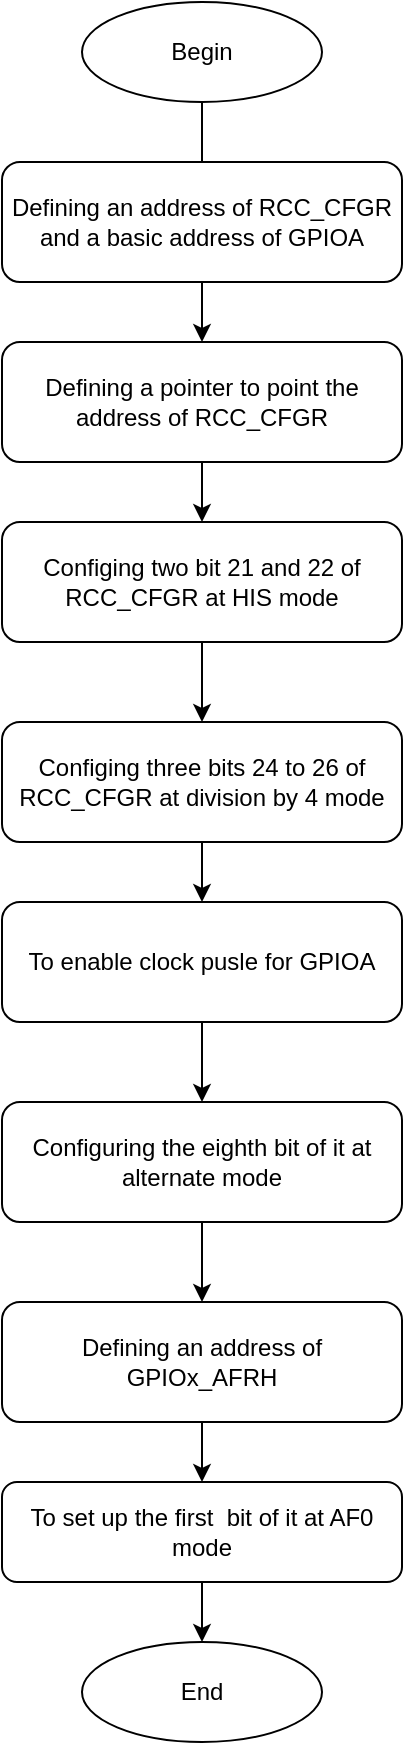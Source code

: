 <mxfile version="21.2.1" type="device" pages="2">
  <diagram id="C5RBs43oDa-KdzZeNtuy" name="Page-1">
    <mxGraphModel dx="2160" dy="1290" grid="1" gridSize="10" guides="1" tooltips="1" connect="1" arrows="1" fold="1" page="1" pageScale="1" pageWidth="827" pageHeight="1169" math="0" shadow="0">
      <root>
        <mxCell id="WIyWlLk6GJQsqaUBKTNV-0" />
        <mxCell id="WIyWlLk6GJQsqaUBKTNV-1" parent="WIyWlLk6GJQsqaUBKTNV-0" />
        <mxCell id="WIyWlLk6GJQsqaUBKTNV-2" value="" style="rounded=0;html=1;jettySize=auto;orthogonalLoop=1;fontSize=11;endArrow=block;endFill=0;endSize=8;strokeWidth=1;shadow=0;labelBackgroundColor=none;edgeStyle=orthogonalEdgeStyle;" parent="WIyWlLk6GJQsqaUBKTNV-1" edge="1">
          <mxGeometry relative="1" as="geometry">
            <mxPoint x="220" y="120" as="sourcePoint" />
            <mxPoint x="220" y="170" as="targetPoint" />
          </mxGeometry>
        </mxCell>
        <mxCell id="_TBCf2ZGx4OVlUD9fVIi-0" value="Begin" style="ellipse;whiteSpace=wrap;html=1;" parent="WIyWlLk6GJQsqaUBKTNV-1" vertex="1">
          <mxGeometry x="160" y="70" width="120" height="50" as="geometry" />
        </mxCell>
        <mxCell id="_TBCf2ZGx4OVlUD9fVIi-3" value="" style="edgeStyle=orthogonalEdgeStyle;rounded=0;orthogonalLoop=1;jettySize=auto;html=1;" parent="WIyWlLk6GJQsqaUBKTNV-1" source="_TBCf2ZGx4OVlUD9fVIi-1" target="_TBCf2ZGx4OVlUD9fVIi-2" edge="1">
          <mxGeometry relative="1" as="geometry" />
        </mxCell>
        <mxCell id="_TBCf2ZGx4OVlUD9fVIi-1" value="Defining an address of RCC_CFGR and a basic address of GPIOA" style="rounded=1;whiteSpace=wrap;html=1;" parent="WIyWlLk6GJQsqaUBKTNV-1" vertex="1">
          <mxGeometry x="120" y="150" width="200" height="60" as="geometry" />
        </mxCell>
        <mxCell id="_TBCf2ZGx4OVlUD9fVIi-5" value="" style="edgeStyle=orthogonalEdgeStyle;rounded=0;orthogonalLoop=1;jettySize=auto;html=1;" parent="WIyWlLk6GJQsqaUBKTNV-1" source="_TBCf2ZGx4OVlUD9fVIi-2" target="_TBCf2ZGx4OVlUD9fVIi-4" edge="1">
          <mxGeometry relative="1" as="geometry" />
        </mxCell>
        <mxCell id="_TBCf2ZGx4OVlUD9fVIi-2" value="Defining a pointer to point the address of RCC_CFGR" style="whiteSpace=wrap;html=1;rounded=1;" parent="WIyWlLk6GJQsqaUBKTNV-1" vertex="1">
          <mxGeometry x="120" y="240" width="200" height="60" as="geometry" />
        </mxCell>
        <mxCell id="_TBCf2ZGx4OVlUD9fVIi-7" value="" style="edgeStyle=orthogonalEdgeStyle;rounded=0;orthogonalLoop=1;jettySize=auto;html=1;" parent="WIyWlLk6GJQsqaUBKTNV-1" source="_TBCf2ZGx4OVlUD9fVIi-4" target="_TBCf2ZGx4OVlUD9fVIi-6" edge="1">
          <mxGeometry relative="1" as="geometry" />
        </mxCell>
        <mxCell id="_TBCf2ZGx4OVlUD9fVIi-4" value="Configing two bit 21 and 22 of RCC_CFGR at HIS mode" style="whiteSpace=wrap;html=1;rounded=1;" parent="WIyWlLk6GJQsqaUBKTNV-1" vertex="1">
          <mxGeometry x="120" y="330" width="200" height="60" as="geometry" />
        </mxCell>
        <mxCell id="_TBCf2ZGx4OVlUD9fVIi-9" value="" style="edgeStyle=orthogonalEdgeStyle;rounded=0;orthogonalLoop=1;jettySize=auto;html=1;" parent="WIyWlLk6GJQsqaUBKTNV-1" source="_TBCf2ZGx4OVlUD9fVIi-6" target="_TBCf2ZGx4OVlUD9fVIi-8" edge="1">
          <mxGeometry relative="1" as="geometry" />
        </mxCell>
        <mxCell id="_TBCf2ZGx4OVlUD9fVIi-6" value="Configing three bits 24 to 26 of RCC_CFGR at division by 4 mode" style="whiteSpace=wrap;html=1;rounded=1;" parent="WIyWlLk6GJQsqaUBKTNV-1" vertex="1">
          <mxGeometry x="120" y="430" width="200" height="60" as="geometry" />
        </mxCell>
        <mxCell id="_TBCf2ZGx4OVlUD9fVIi-11" value="" style="edgeStyle=orthogonalEdgeStyle;rounded=0;orthogonalLoop=1;jettySize=auto;html=1;" parent="WIyWlLk6GJQsqaUBKTNV-1" source="_TBCf2ZGx4OVlUD9fVIi-8" target="_TBCf2ZGx4OVlUD9fVIi-10" edge="1">
          <mxGeometry relative="1" as="geometry" />
        </mxCell>
        <mxCell id="_TBCf2ZGx4OVlUD9fVIi-8" value="To enable clock pusle for GPIOA" style="whiteSpace=wrap;html=1;rounded=1;" parent="WIyWlLk6GJQsqaUBKTNV-1" vertex="1">
          <mxGeometry x="120" y="520" width="200" height="60" as="geometry" />
        </mxCell>
        <mxCell id="_TBCf2ZGx4OVlUD9fVIi-13" value="" style="edgeStyle=orthogonalEdgeStyle;rounded=0;orthogonalLoop=1;jettySize=auto;html=1;" parent="WIyWlLk6GJQsqaUBKTNV-1" source="_TBCf2ZGx4OVlUD9fVIi-10" target="_TBCf2ZGx4OVlUD9fVIi-12" edge="1">
          <mxGeometry relative="1" as="geometry" />
        </mxCell>
        <mxCell id="_TBCf2ZGx4OVlUD9fVIi-10" value="Configuring the eighth bit of it at alternate mode" style="whiteSpace=wrap;html=1;rounded=1;" parent="WIyWlLk6GJQsqaUBKTNV-1" vertex="1">
          <mxGeometry x="120" y="620" width="200" height="60" as="geometry" />
        </mxCell>
        <mxCell id="_TBCf2ZGx4OVlUD9fVIi-15" value="" style="edgeStyle=orthogonalEdgeStyle;rounded=0;orthogonalLoop=1;jettySize=auto;html=1;" parent="WIyWlLk6GJQsqaUBKTNV-1" source="_TBCf2ZGx4OVlUD9fVIi-12" target="_TBCf2ZGx4OVlUD9fVIi-14" edge="1">
          <mxGeometry relative="1" as="geometry" />
        </mxCell>
        <mxCell id="_TBCf2ZGx4OVlUD9fVIi-12" value="Defining an address of GPIOx_AFRH" style="whiteSpace=wrap;html=1;rounded=1;" parent="WIyWlLk6GJQsqaUBKTNV-1" vertex="1">
          <mxGeometry x="120" y="720" width="200" height="60" as="geometry" />
        </mxCell>
        <mxCell id="_TBCf2ZGx4OVlUD9fVIi-14" value="To set up the first&amp;nbsp; bit of it at AF0 mode" style="whiteSpace=wrap;html=1;rounded=1;" parent="WIyWlLk6GJQsqaUBKTNV-1" vertex="1">
          <mxGeometry x="120" y="810" width="200" height="50" as="geometry" />
        </mxCell>
        <mxCell id="_TBCf2ZGx4OVlUD9fVIi-16" value="End" style="ellipse;whiteSpace=wrap;html=1;" parent="WIyWlLk6GJQsqaUBKTNV-1" vertex="1">
          <mxGeometry x="160" y="890" width="120" height="50" as="geometry" />
        </mxCell>
        <mxCell id="_TBCf2ZGx4OVlUD9fVIi-17" value="" style="endArrow=classic;html=1;rounded=0;exitX=0.5;exitY=1;exitDx=0;exitDy=0;entryX=0.5;entryY=0;entryDx=0;entryDy=0;" parent="WIyWlLk6GJQsqaUBKTNV-1" source="_TBCf2ZGx4OVlUD9fVIi-14" target="_TBCf2ZGx4OVlUD9fVIi-16" edge="1">
          <mxGeometry width="50" height="50" relative="1" as="geometry">
            <mxPoint x="390" y="780" as="sourcePoint" />
            <mxPoint x="440" y="730" as="targetPoint" />
          </mxGeometry>
        </mxCell>
      </root>
    </mxGraphModel>
  </diagram>
  <diagram id="v02jRI8gEpYSiY4LJ1od" name="Page-2">
    <mxGraphModel dx="864" dy="516" grid="1" gridSize="10" guides="1" tooltips="1" connect="1" arrows="1" fold="1" page="1" pageScale="1" pageWidth="850" pageHeight="1100" math="0" shadow="0">
      <root>
        <mxCell id="0" />
        <mxCell id="1" parent="0" />
      </root>
    </mxGraphModel>
  </diagram>
</mxfile>
